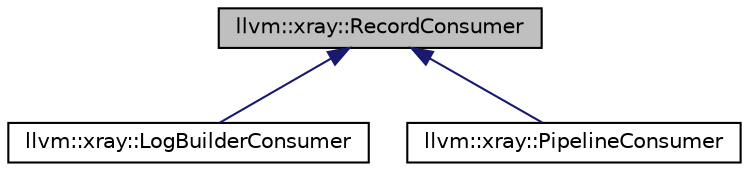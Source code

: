digraph "llvm::xray::RecordConsumer"
{
 // LATEX_PDF_SIZE
  bgcolor="transparent";
  edge [fontname="Helvetica",fontsize="10",labelfontname="Helvetica",labelfontsize="10"];
  node [fontname="Helvetica",fontsize="10",shape="box"];
  Node1 [label="llvm::xray::RecordConsumer",height=0.2,width=0.4,color="black", fillcolor="grey75", style="filled", fontcolor="black",tooltip=" "];
  Node1 -> Node2 [dir="back",color="midnightblue",fontsize="10",style="solid",fontname="Helvetica"];
  Node2 [label="llvm::xray::LogBuilderConsumer",height=0.2,width=0.4,color="black",URL="$classllvm_1_1xray_1_1LogBuilderConsumer.html",tooltip=" "];
  Node1 -> Node3 [dir="back",color="midnightblue",fontsize="10",style="solid",fontname="Helvetica"];
  Node3 [label="llvm::xray::PipelineConsumer",height=0.2,width=0.4,color="black",URL="$classllvm_1_1xray_1_1PipelineConsumer.html",tooltip=" "];
}
